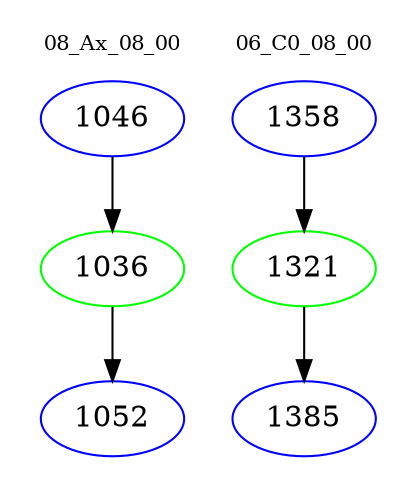 digraph{
subgraph cluster_0 {
color = white
label = "08_Ax_08_00";
fontsize=10;
T0_1046 [label="1046", color="blue"]
T0_1046 -> T0_1036 [color="black"]
T0_1036 [label="1036", color="green"]
T0_1036 -> T0_1052 [color="black"]
T0_1052 [label="1052", color="blue"]
}
subgraph cluster_1 {
color = white
label = "06_C0_08_00";
fontsize=10;
T1_1358 [label="1358", color="blue"]
T1_1358 -> T1_1321 [color="black"]
T1_1321 [label="1321", color="green"]
T1_1321 -> T1_1385 [color="black"]
T1_1385 [label="1385", color="blue"]
}
}
